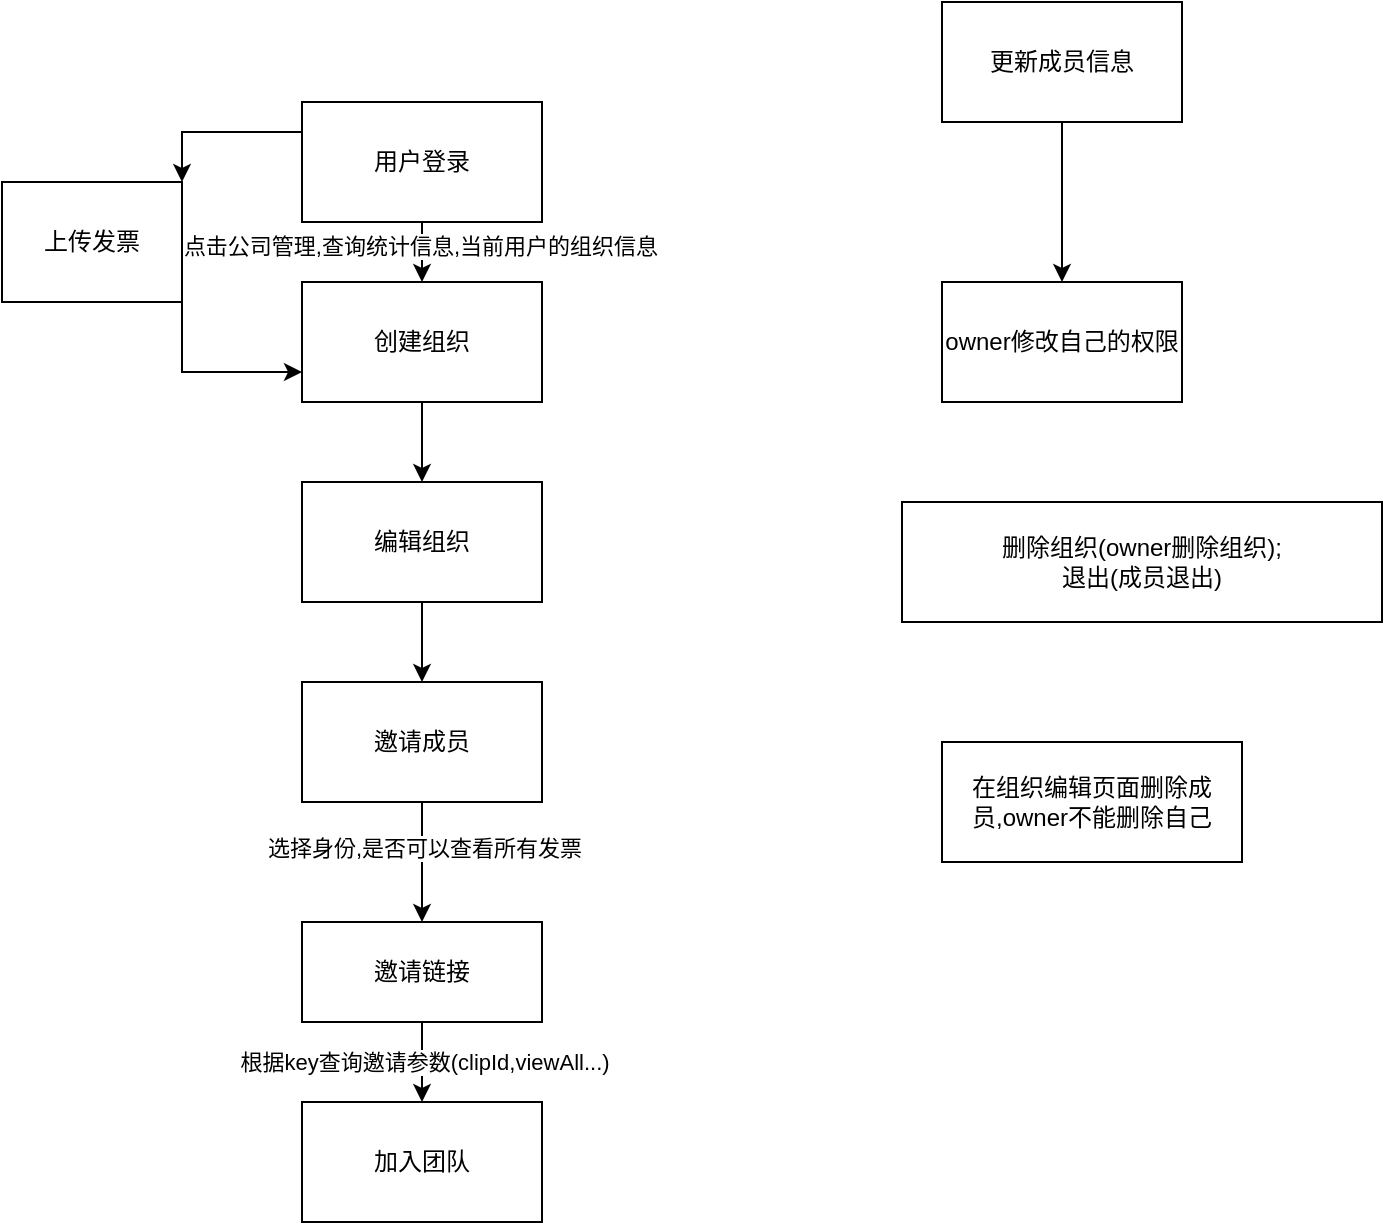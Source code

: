 <mxfile version="24.7.4">
  <diagram name="第 1 页" id="jz-1aYeFlPRafe94Uzbj">
    <mxGraphModel dx="1293" dy="712" grid="1" gridSize="10" guides="1" tooltips="1" connect="1" arrows="1" fold="1" page="1" pageScale="1" pageWidth="827" pageHeight="1169" math="0" shadow="0">
      <root>
        <mxCell id="0" />
        <mxCell id="1" parent="0" />
        <mxCell id="CZP80rYjPx-OVs_tEuAL-3" value="" style="edgeStyle=orthogonalEdgeStyle;rounded=0;orthogonalLoop=1;jettySize=auto;html=1;" edge="1" parent="1" source="CZP80rYjPx-OVs_tEuAL-1" target="CZP80rYjPx-OVs_tEuAL-2">
          <mxGeometry relative="1" as="geometry" />
        </mxCell>
        <mxCell id="CZP80rYjPx-OVs_tEuAL-10" value="点击公司管理,查询统计信息,当前用户的组织信息" style="edgeLabel;html=1;align=center;verticalAlign=middle;resizable=0;points=[];" vertex="1" connectable="0" parent="CZP80rYjPx-OVs_tEuAL-3">
          <mxGeometry x="0.288" y="-1" relative="1" as="geometry">
            <mxPoint as="offset" />
          </mxGeometry>
        </mxCell>
        <mxCell id="CZP80rYjPx-OVs_tEuAL-5" style="edgeStyle=orthogonalEdgeStyle;rounded=0;orthogonalLoop=1;jettySize=auto;html=1;exitX=0;exitY=0.25;exitDx=0;exitDy=0;entryX=1;entryY=0;entryDx=0;entryDy=0;" edge="1" parent="1" source="CZP80rYjPx-OVs_tEuAL-1" target="CZP80rYjPx-OVs_tEuAL-4">
          <mxGeometry relative="1" as="geometry" />
        </mxCell>
        <mxCell id="CZP80rYjPx-OVs_tEuAL-1" value="用户登录" style="rounded=0;whiteSpace=wrap;html=1;" vertex="1" parent="1">
          <mxGeometry x="150" y="140" width="120" height="60" as="geometry" />
        </mxCell>
        <mxCell id="CZP80rYjPx-OVs_tEuAL-8" value="" style="edgeStyle=orthogonalEdgeStyle;rounded=0;orthogonalLoop=1;jettySize=auto;html=1;" edge="1" parent="1" source="CZP80rYjPx-OVs_tEuAL-2" target="CZP80rYjPx-OVs_tEuAL-7">
          <mxGeometry relative="1" as="geometry" />
        </mxCell>
        <mxCell id="CZP80rYjPx-OVs_tEuAL-2" value="创建组织" style="whiteSpace=wrap;html=1;rounded=0;" vertex="1" parent="1">
          <mxGeometry x="150" y="230" width="120" height="60" as="geometry" />
        </mxCell>
        <mxCell id="CZP80rYjPx-OVs_tEuAL-6" style="edgeStyle=orthogonalEdgeStyle;rounded=0;orthogonalLoop=1;jettySize=auto;html=1;exitX=1;exitY=1;exitDx=0;exitDy=0;entryX=0;entryY=0.75;entryDx=0;entryDy=0;" edge="1" parent="1" source="CZP80rYjPx-OVs_tEuAL-4" target="CZP80rYjPx-OVs_tEuAL-2">
          <mxGeometry relative="1" as="geometry" />
        </mxCell>
        <mxCell id="CZP80rYjPx-OVs_tEuAL-4" value="上传发票" style="rounded=0;whiteSpace=wrap;html=1;" vertex="1" parent="1">
          <mxGeometry y="180" width="90" height="60" as="geometry" />
        </mxCell>
        <mxCell id="CZP80rYjPx-OVs_tEuAL-12" value="" style="edgeStyle=orthogonalEdgeStyle;rounded=0;orthogonalLoop=1;jettySize=auto;html=1;" edge="1" parent="1" source="CZP80rYjPx-OVs_tEuAL-7" target="CZP80rYjPx-OVs_tEuAL-11">
          <mxGeometry relative="1" as="geometry" />
        </mxCell>
        <mxCell id="CZP80rYjPx-OVs_tEuAL-7" value="编辑组织" style="whiteSpace=wrap;html=1;rounded=0;" vertex="1" parent="1">
          <mxGeometry x="150" y="330" width="120" height="60" as="geometry" />
        </mxCell>
        <mxCell id="CZP80rYjPx-OVs_tEuAL-14" value="" style="edgeStyle=orthogonalEdgeStyle;rounded=0;orthogonalLoop=1;jettySize=auto;html=1;" edge="1" parent="1" source="CZP80rYjPx-OVs_tEuAL-11" target="CZP80rYjPx-OVs_tEuAL-13">
          <mxGeometry relative="1" as="geometry" />
        </mxCell>
        <mxCell id="CZP80rYjPx-OVs_tEuAL-15" value="选择身份,是否可以查看所有发票" style="edgeLabel;html=1;align=center;verticalAlign=middle;resizable=0;points=[];" vertex="1" connectable="0" parent="CZP80rYjPx-OVs_tEuAL-14">
          <mxGeometry x="-0.227" y="1" relative="1" as="geometry">
            <mxPoint as="offset" />
          </mxGeometry>
        </mxCell>
        <mxCell id="CZP80rYjPx-OVs_tEuAL-11" value="邀请成员" style="whiteSpace=wrap;html=1;rounded=0;" vertex="1" parent="1">
          <mxGeometry x="150" y="430" width="120" height="60" as="geometry" />
        </mxCell>
        <mxCell id="CZP80rYjPx-OVs_tEuAL-17" value="" style="edgeStyle=orthogonalEdgeStyle;rounded=0;orthogonalLoop=1;jettySize=auto;html=1;" edge="1" parent="1" source="CZP80rYjPx-OVs_tEuAL-13" target="CZP80rYjPx-OVs_tEuAL-16">
          <mxGeometry relative="1" as="geometry" />
        </mxCell>
        <mxCell id="CZP80rYjPx-OVs_tEuAL-18" value="根据key查询邀请参数(clipId,viewAll...)" style="edgeLabel;html=1;align=center;verticalAlign=middle;resizable=0;points=[];" vertex="1" connectable="0" parent="CZP80rYjPx-OVs_tEuAL-17">
          <mxGeometry x="-0.007" y="1" relative="1" as="geometry">
            <mxPoint as="offset" />
          </mxGeometry>
        </mxCell>
        <mxCell id="CZP80rYjPx-OVs_tEuAL-13" value="邀请链接" style="whiteSpace=wrap;html=1;rounded=0;rotation=0;" vertex="1" parent="1">
          <mxGeometry x="150" y="550" width="120" height="50" as="geometry" />
        </mxCell>
        <mxCell id="CZP80rYjPx-OVs_tEuAL-16" value="加入团队" style="whiteSpace=wrap;html=1;rounded=0;" vertex="1" parent="1">
          <mxGeometry x="150" y="640" width="120" height="60" as="geometry" />
        </mxCell>
        <mxCell id="CZP80rYjPx-OVs_tEuAL-19" value="删除组织(owner删除组织);&lt;div&gt;退出(成员退出)&lt;/div&gt;" style="rounded=0;whiteSpace=wrap;html=1;" vertex="1" parent="1">
          <mxGeometry x="450" y="340" width="240" height="60" as="geometry" />
        </mxCell>
        <mxCell id="CZP80rYjPx-OVs_tEuAL-24" value="" style="edgeStyle=orthogonalEdgeStyle;rounded=0;orthogonalLoop=1;jettySize=auto;html=1;" edge="1" parent="1" source="CZP80rYjPx-OVs_tEuAL-20" target="CZP80rYjPx-OVs_tEuAL-23">
          <mxGeometry relative="1" as="geometry" />
        </mxCell>
        <mxCell id="CZP80rYjPx-OVs_tEuAL-20" value="更新成员信息" style="rounded=0;whiteSpace=wrap;html=1;" vertex="1" parent="1">
          <mxGeometry x="470" y="90" width="120" height="60" as="geometry" />
        </mxCell>
        <mxCell id="CZP80rYjPx-OVs_tEuAL-21" value="在组织编辑页面删除成员,owner不能删除自己" style="rounded=0;whiteSpace=wrap;html=1;" vertex="1" parent="1">
          <mxGeometry x="470" y="460" width="150" height="60" as="geometry" />
        </mxCell>
        <mxCell id="CZP80rYjPx-OVs_tEuAL-23" value="owner修改自己的权限" style="whiteSpace=wrap;html=1;rounded=0;" vertex="1" parent="1">
          <mxGeometry x="470" y="230" width="120" height="60" as="geometry" />
        </mxCell>
      </root>
    </mxGraphModel>
  </diagram>
</mxfile>
